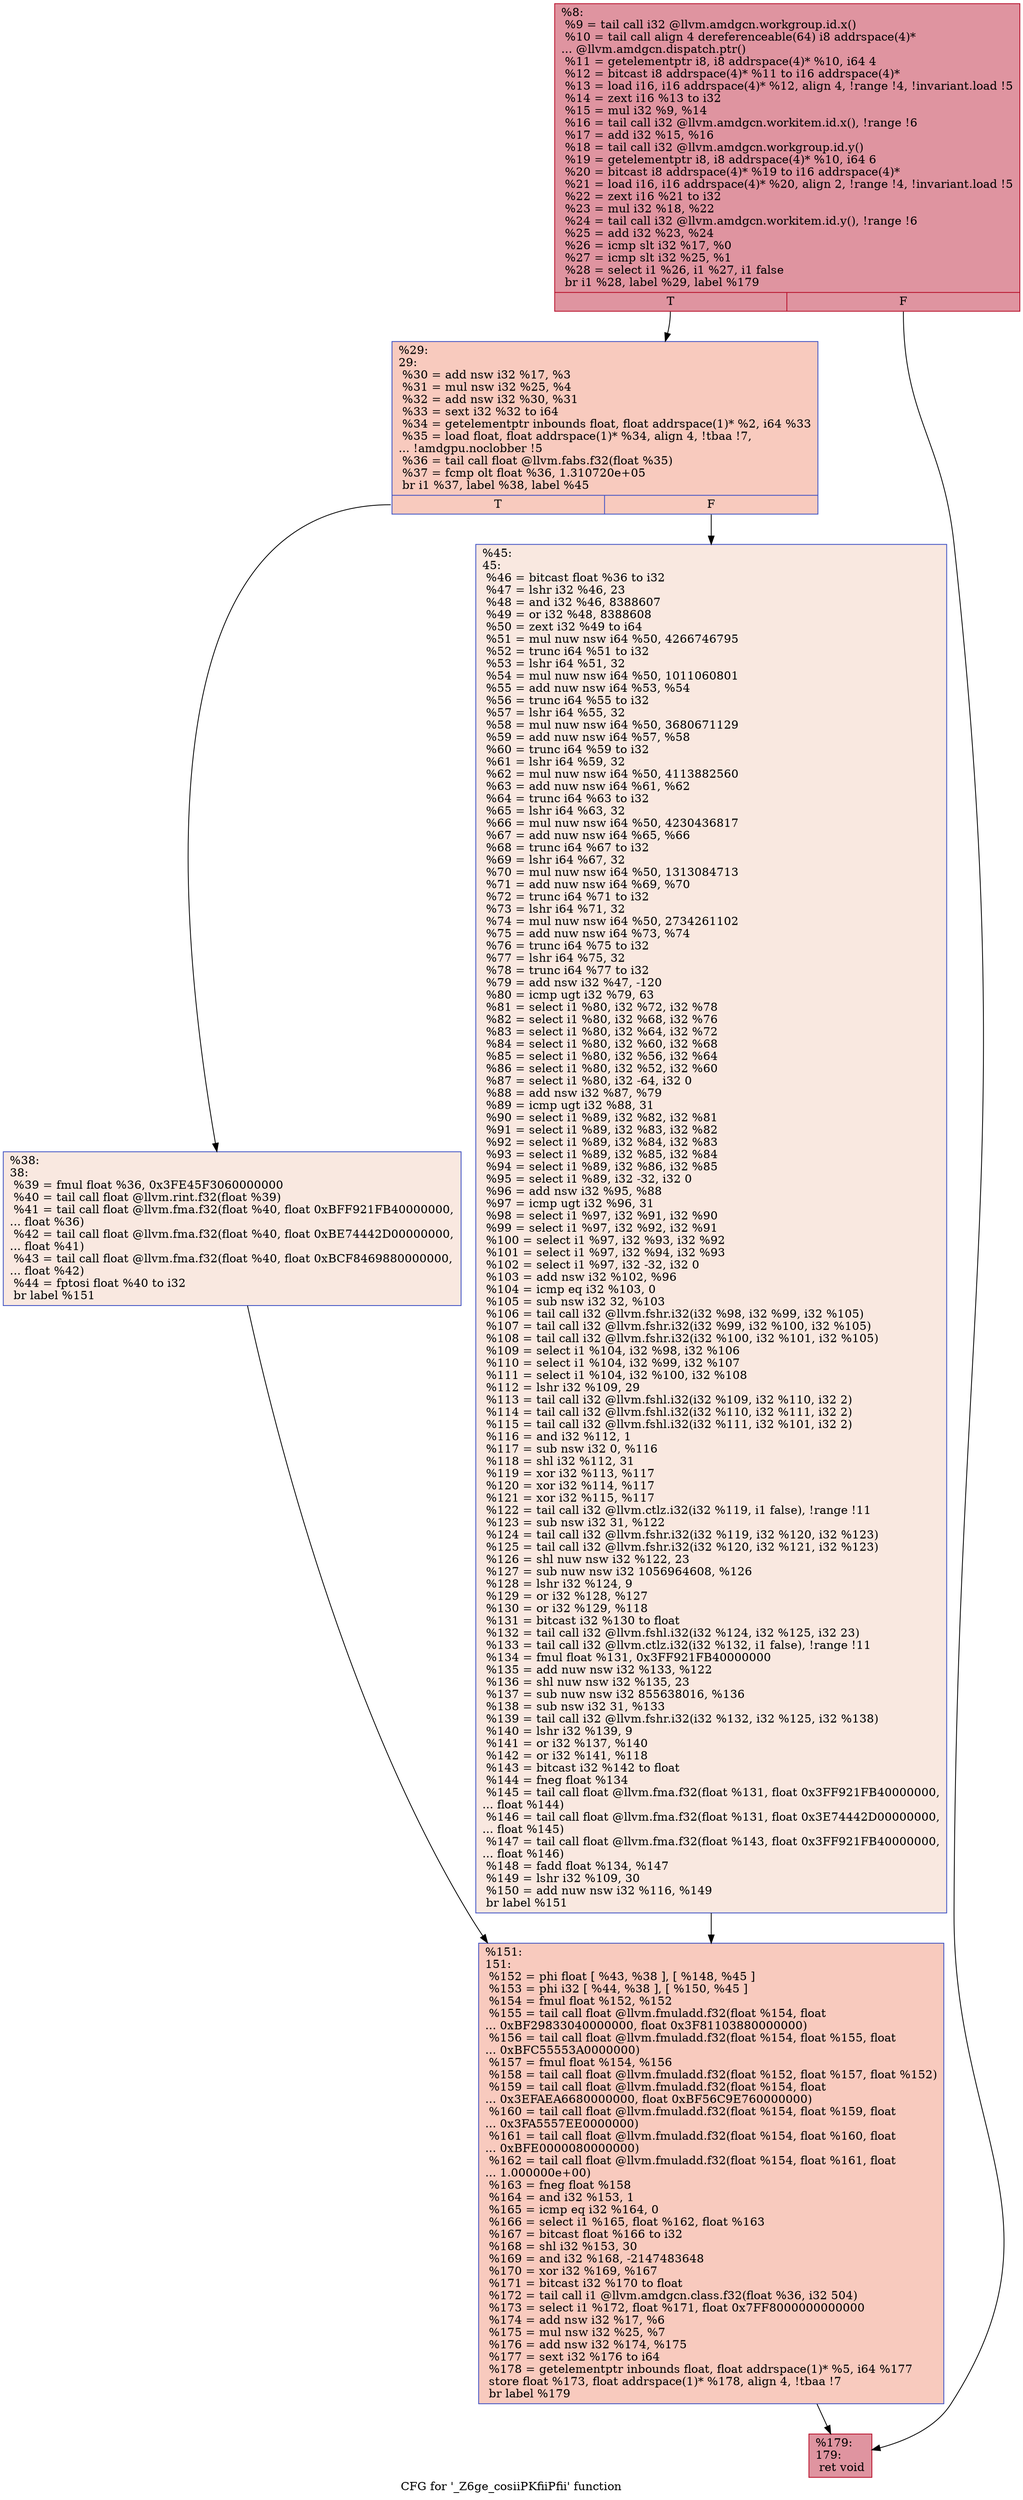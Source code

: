 digraph "CFG for '_Z6ge_cosiiPKfiiPfii' function" {
	label="CFG for '_Z6ge_cosiiPKfiiPfii' function";

	Node0x634a130 [shape=record,color="#b70d28ff", style=filled, fillcolor="#b70d2870",label="{%8:\l  %9 = tail call i32 @llvm.amdgcn.workgroup.id.x()\l  %10 = tail call align 4 dereferenceable(64) i8 addrspace(4)*\l... @llvm.amdgcn.dispatch.ptr()\l  %11 = getelementptr i8, i8 addrspace(4)* %10, i64 4\l  %12 = bitcast i8 addrspace(4)* %11 to i16 addrspace(4)*\l  %13 = load i16, i16 addrspace(4)* %12, align 4, !range !4, !invariant.load !5\l  %14 = zext i16 %13 to i32\l  %15 = mul i32 %9, %14\l  %16 = tail call i32 @llvm.amdgcn.workitem.id.x(), !range !6\l  %17 = add i32 %15, %16\l  %18 = tail call i32 @llvm.amdgcn.workgroup.id.y()\l  %19 = getelementptr i8, i8 addrspace(4)* %10, i64 6\l  %20 = bitcast i8 addrspace(4)* %19 to i16 addrspace(4)*\l  %21 = load i16, i16 addrspace(4)* %20, align 2, !range !4, !invariant.load !5\l  %22 = zext i16 %21 to i32\l  %23 = mul i32 %18, %22\l  %24 = tail call i32 @llvm.amdgcn.workitem.id.y(), !range !6\l  %25 = add i32 %23, %24\l  %26 = icmp slt i32 %17, %0\l  %27 = icmp slt i32 %25, %1\l  %28 = select i1 %26, i1 %27, i1 false\l  br i1 %28, label %29, label %179\l|{<s0>T|<s1>F}}"];
	Node0x634a130:s0 -> Node0x634db70;
	Node0x634a130:s1 -> Node0x634dc00;
	Node0x634db70 [shape=record,color="#3d50c3ff", style=filled, fillcolor="#ef886b70",label="{%29:\l29:                                               \l  %30 = add nsw i32 %17, %3\l  %31 = mul nsw i32 %25, %4\l  %32 = add nsw i32 %30, %31\l  %33 = sext i32 %32 to i64\l  %34 = getelementptr inbounds float, float addrspace(1)* %2, i64 %33\l  %35 = load float, float addrspace(1)* %34, align 4, !tbaa !7,\l... !amdgpu.noclobber !5\l  %36 = tail call float @llvm.fabs.f32(float %35)\l  %37 = fcmp olt float %36, 1.310720e+05\l  br i1 %37, label %38, label %45\l|{<s0>T|<s1>F}}"];
	Node0x634db70:s0 -> Node0x634efc0;
	Node0x634db70:s1 -> Node0x634f050;
	Node0x634efc0 [shape=record,color="#3d50c3ff", style=filled, fillcolor="#f1ccb870",label="{%38:\l38:                                               \l  %39 = fmul float %36, 0x3FE45F3060000000\l  %40 = tail call float @llvm.rint.f32(float %39)\l  %41 = tail call float @llvm.fma.f32(float %40, float 0xBFF921FB40000000,\l... float %36)\l  %42 = tail call float @llvm.fma.f32(float %40, float 0xBE74442D00000000,\l... float %41)\l  %43 = tail call float @llvm.fma.f32(float %40, float 0xBCF8469880000000,\l... float %42)\l  %44 = fptosi float %40 to i32\l  br label %151\l}"];
	Node0x634efc0 -> Node0x634fa90;
	Node0x634f050 [shape=record,color="#3d50c3ff", style=filled, fillcolor="#f1ccb870",label="{%45:\l45:                                               \l  %46 = bitcast float %36 to i32\l  %47 = lshr i32 %46, 23\l  %48 = and i32 %46, 8388607\l  %49 = or i32 %48, 8388608\l  %50 = zext i32 %49 to i64\l  %51 = mul nuw nsw i64 %50, 4266746795\l  %52 = trunc i64 %51 to i32\l  %53 = lshr i64 %51, 32\l  %54 = mul nuw nsw i64 %50, 1011060801\l  %55 = add nuw nsw i64 %53, %54\l  %56 = trunc i64 %55 to i32\l  %57 = lshr i64 %55, 32\l  %58 = mul nuw nsw i64 %50, 3680671129\l  %59 = add nuw nsw i64 %57, %58\l  %60 = trunc i64 %59 to i32\l  %61 = lshr i64 %59, 32\l  %62 = mul nuw nsw i64 %50, 4113882560\l  %63 = add nuw nsw i64 %61, %62\l  %64 = trunc i64 %63 to i32\l  %65 = lshr i64 %63, 32\l  %66 = mul nuw nsw i64 %50, 4230436817\l  %67 = add nuw nsw i64 %65, %66\l  %68 = trunc i64 %67 to i32\l  %69 = lshr i64 %67, 32\l  %70 = mul nuw nsw i64 %50, 1313084713\l  %71 = add nuw nsw i64 %69, %70\l  %72 = trunc i64 %71 to i32\l  %73 = lshr i64 %71, 32\l  %74 = mul nuw nsw i64 %50, 2734261102\l  %75 = add nuw nsw i64 %73, %74\l  %76 = trunc i64 %75 to i32\l  %77 = lshr i64 %75, 32\l  %78 = trunc i64 %77 to i32\l  %79 = add nsw i32 %47, -120\l  %80 = icmp ugt i32 %79, 63\l  %81 = select i1 %80, i32 %72, i32 %78\l  %82 = select i1 %80, i32 %68, i32 %76\l  %83 = select i1 %80, i32 %64, i32 %72\l  %84 = select i1 %80, i32 %60, i32 %68\l  %85 = select i1 %80, i32 %56, i32 %64\l  %86 = select i1 %80, i32 %52, i32 %60\l  %87 = select i1 %80, i32 -64, i32 0\l  %88 = add nsw i32 %87, %79\l  %89 = icmp ugt i32 %88, 31\l  %90 = select i1 %89, i32 %82, i32 %81\l  %91 = select i1 %89, i32 %83, i32 %82\l  %92 = select i1 %89, i32 %84, i32 %83\l  %93 = select i1 %89, i32 %85, i32 %84\l  %94 = select i1 %89, i32 %86, i32 %85\l  %95 = select i1 %89, i32 -32, i32 0\l  %96 = add nsw i32 %95, %88\l  %97 = icmp ugt i32 %96, 31\l  %98 = select i1 %97, i32 %91, i32 %90\l  %99 = select i1 %97, i32 %92, i32 %91\l  %100 = select i1 %97, i32 %93, i32 %92\l  %101 = select i1 %97, i32 %94, i32 %93\l  %102 = select i1 %97, i32 -32, i32 0\l  %103 = add nsw i32 %102, %96\l  %104 = icmp eq i32 %103, 0\l  %105 = sub nsw i32 32, %103\l  %106 = tail call i32 @llvm.fshr.i32(i32 %98, i32 %99, i32 %105)\l  %107 = tail call i32 @llvm.fshr.i32(i32 %99, i32 %100, i32 %105)\l  %108 = tail call i32 @llvm.fshr.i32(i32 %100, i32 %101, i32 %105)\l  %109 = select i1 %104, i32 %98, i32 %106\l  %110 = select i1 %104, i32 %99, i32 %107\l  %111 = select i1 %104, i32 %100, i32 %108\l  %112 = lshr i32 %109, 29\l  %113 = tail call i32 @llvm.fshl.i32(i32 %109, i32 %110, i32 2)\l  %114 = tail call i32 @llvm.fshl.i32(i32 %110, i32 %111, i32 2)\l  %115 = tail call i32 @llvm.fshl.i32(i32 %111, i32 %101, i32 2)\l  %116 = and i32 %112, 1\l  %117 = sub nsw i32 0, %116\l  %118 = shl i32 %112, 31\l  %119 = xor i32 %113, %117\l  %120 = xor i32 %114, %117\l  %121 = xor i32 %115, %117\l  %122 = tail call i32 @llvm.ctlz.i32(i32 %119, i1 false), !range !11\l  %123 = sub nsw i32 31, %122\l  %124 = tail call i32 @llvm.fshr.i32(i32 %119, i32 %120, i32 %123)\l  %125 = tail call i32 @llvm.fshr.i32(i32 %120, i32 %121, i32 %123)\l  %126 = shl nuw nsw i32 %122, 23\l  %127 = sub nuw nsw i32 1056964608, %126\l  %128 = lshr i32 %124, 9\l  %129 = or i32 %128, %127\l  %130 = or i32 %129, %118\l  %131 = bitcast i32 %130 to float\l  %132 = tail call i32 @llvm.fshl.i32(i32 %124, i32 %125, i32 23)\l  %133 = tail call i32 @llvm.ctlz.i32(i32 %132, i1 false), !range !11\l  %134 = fmul float %131, 0x3FF921FB40000000\l  %135 = add nuw nsw i32 %133, %122\l  %136 = shl nuw nsw i32 %135, 23\l  %137 = sub nuw nsw i32 855638016, %136\l  %138 = sub nsw i32 31, %133\l  %139 = tail call i32 @llvm.fshr.i32(i32 %132, i32 %125, i32 %138)\l  %140 = lshr i32 %139, 9\l  %141 = or i32 %137, %140\l  %142 = or i32 %141, %118\l  %143 = bitcast i32 %142 to float\l  %144 = fneg float %134\l  %145 = tail call float @llvm.fma.f32(float %131, float 0x3FF921FB40000000,\l... float %144)\l  %146 = tail call float @llvm.fma.f32(float %131, float 0x3E74442D00000000,\l... float %145)\l  %147 = tail call float @llvm.fma.f32(float %143, float 0x3FF921FB40000000,\l... float %146)\l  %148 = fadd float %134, %147\l  %149 = lshr i32 %109, 30\l  %150 = add nuw nsw i32 %116, %149\l  br label %151\l}"];
	Node0x634f050 -> Node0x634fa90;
	Node0x634fa90 [shape=record,color="#3d50c3ff", style=filled, fillcolor="#ef886b70",label="{%151:\l151:                                              \l  %152 = phi float [ %43, %38 ], [ %148, %45 ]\l  %153 = phi i32 [ %44, %38 ], [ %150, %45 ]\l  %154 = fmul float %152, %152\l  %155 = tail call float @llvm.fmuladd.f32(float %154, float\l... 0xBF29833040000000, float 0x3F81103880000000)\l  %156 = tail call float @llvm.fmuladd.f32(float %154, float %155, float\l... 0xBFC55553A0000000)\l  %157 = fmul float %154, %156\l  %158 = tail call float @llvm.fmuladd.f32(float %152, float %157, float %152)\l  %159 = tail call float @llvm.fmuladd.f32(float %154, float\l... 0x3EFAEA6680000000, float 0xBF56C9E760000000)\l  %160 = tail call float @llvm.fmuladd.f32(float %154, float %159, float\l... 0x3FA5557EE0000000)\l  %161 = tail call float @llvm.fmuladd.f32(float %154, float %160, float\l... 0xBFE0000080000000)\l  %162 = tail call float @llvm.fmuladd.f32(float %154, float %161, float\l... 1.000000e+00)\l  %163 = fneg float %158\l  %164 = and i32 %153, 1\l  %165 = icmp eq i32 %164, 0\l  %166 = select i1 %165, float %162, float %163\l  %167 = bitcast float %166 to i32\l  %168 = shl i32 %153, 30\l  %169 = and i32 %168, -2147483648\l  %170 = xor i32 %169, %167\l  %171 = bitcast i32 %170 to float\l  %172 = tail call i1 @llvm.amdgcn.class.f32(float %36, i32 504)\l  %173 = select i1 %172, float %171, float 0x7FF8000000000000\l  %174 = add nsw i32 %17, %6\l  %175 = mul nsw i32 %25, %7\l  %176 = add nsw i32 %174, %175\l  %177 = sext i32 %176 to i64\l  %178 = getelementptr inbounds float, float addrspace(1)* %5, i64 %177\l  store float %173, float addrspace(1)* %178, align 4, !tbaa !7\l  br label %179\l}"];
	Node0x634fa90 -> Node0x634dc00;
	Node0x634dc00 [shape=record,color="#b70d28ff", style=filled, fillcolor="#b70d2870",label="{%179:\l179:                                              \l  ret void\l}"];
}
